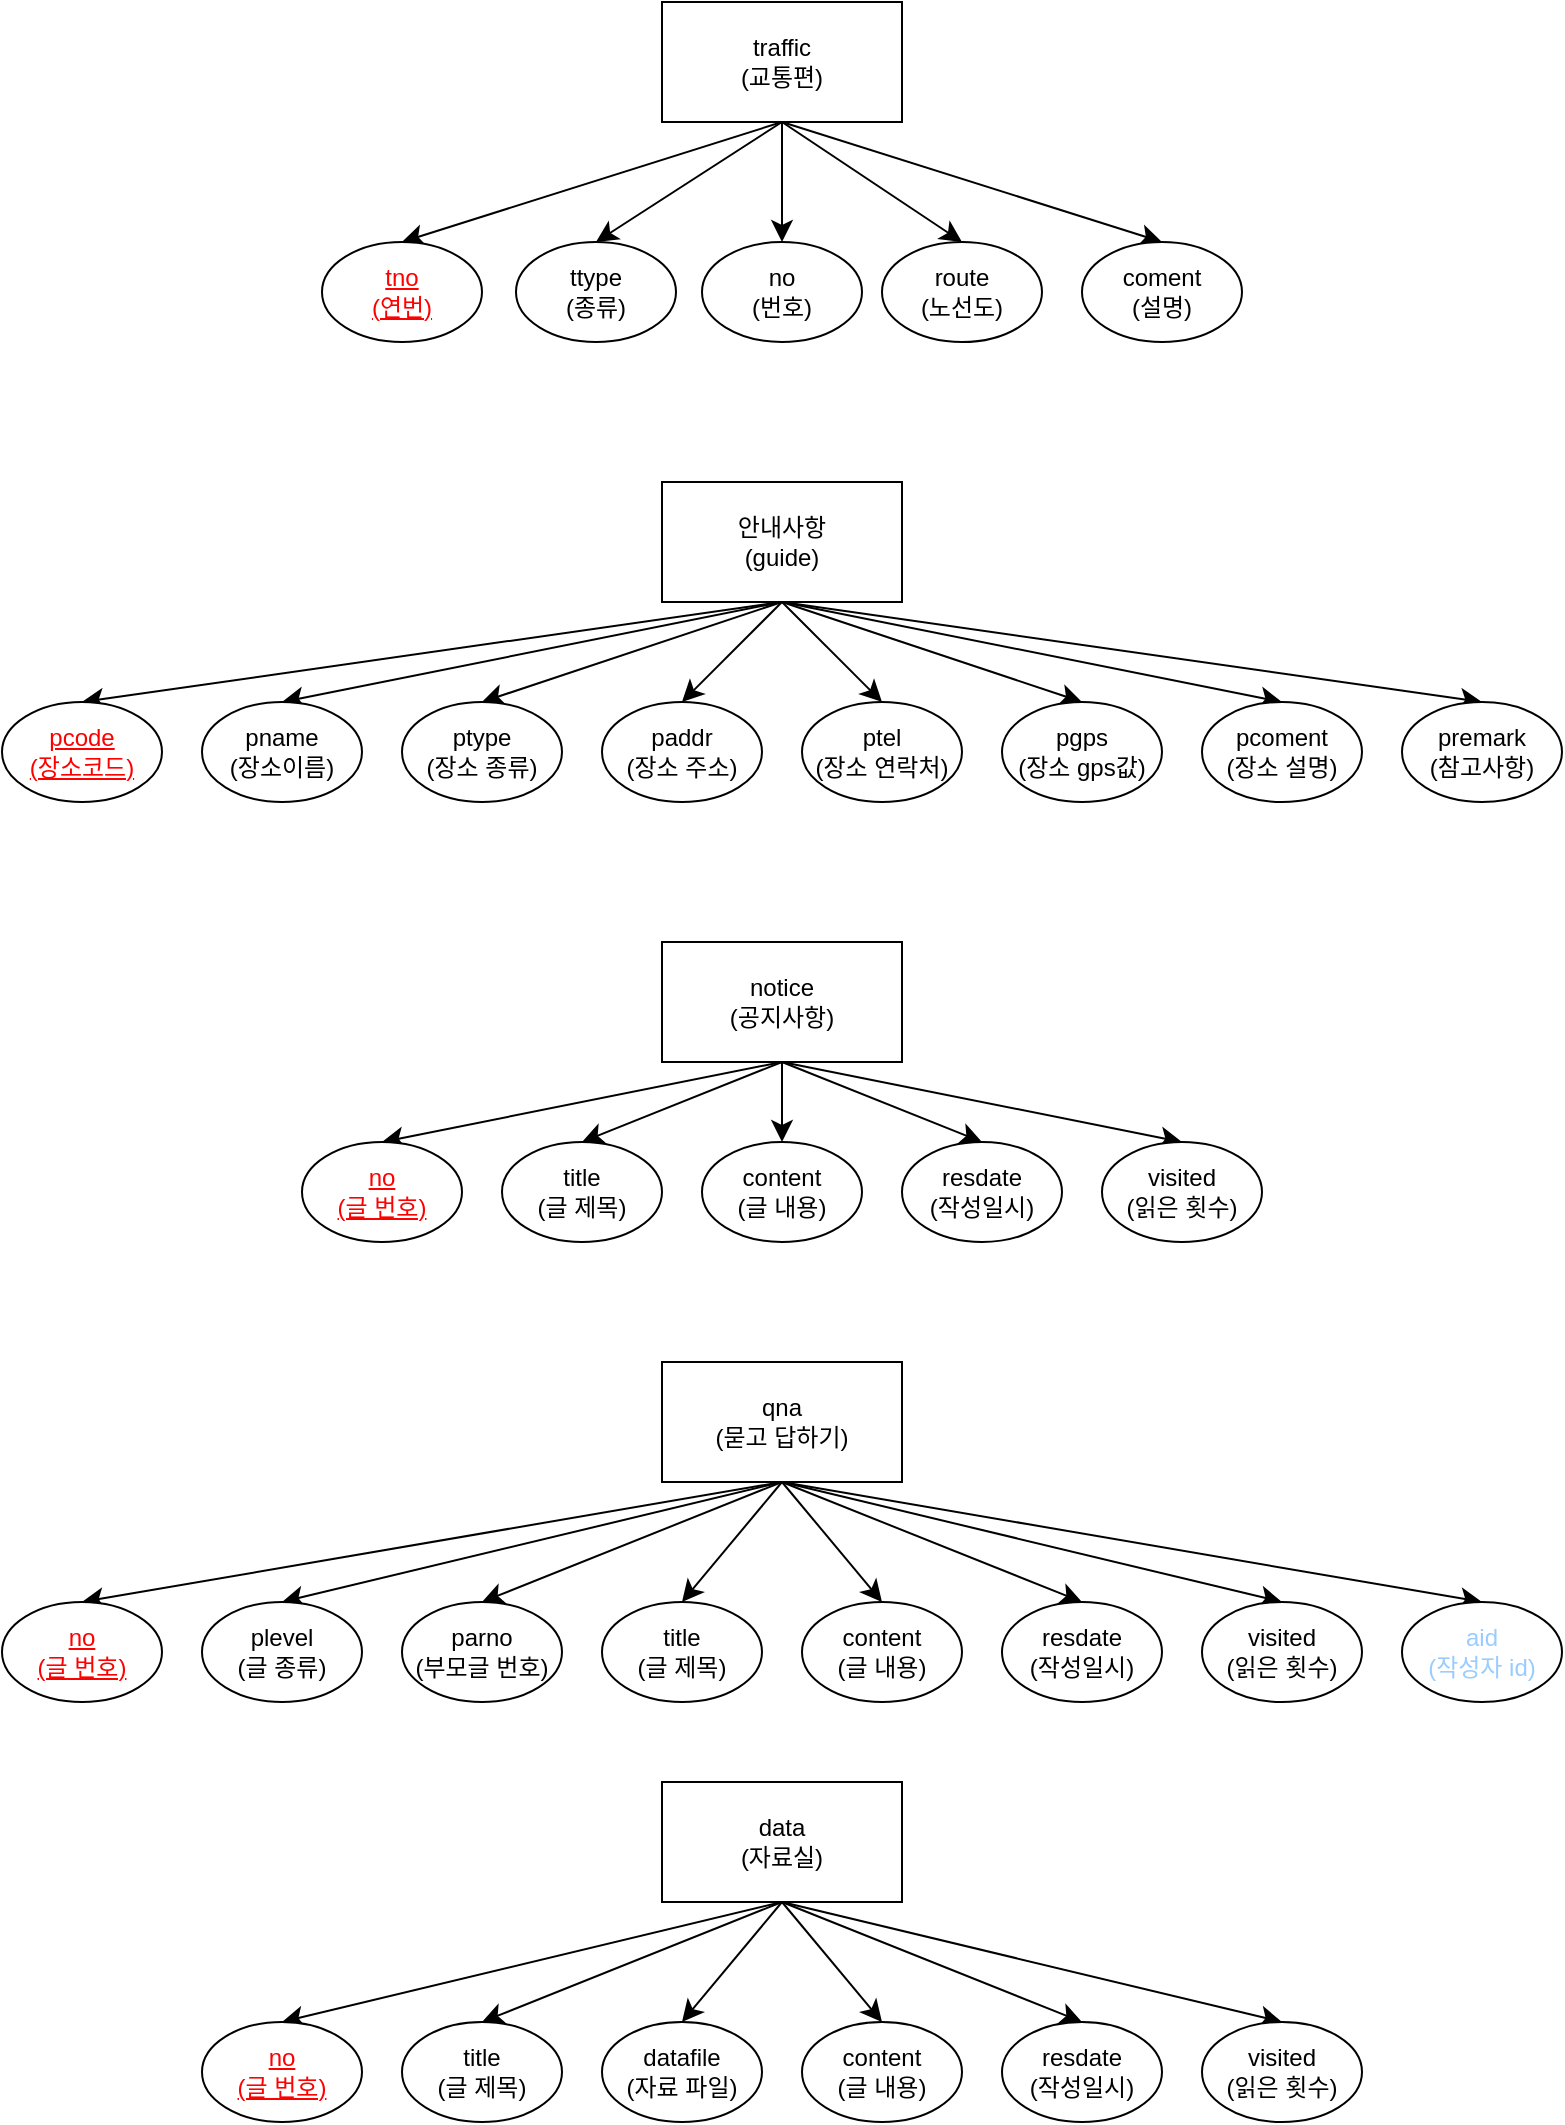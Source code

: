 <mxfile version="24.2.1" type="device" pages="2">
  <diagram name="페이지-1" id="47vKFB3VLX7XfeOKEyLG">
    <mxGraphModel dx="1434" dy="768" grid="1" gridSize="10" guides="1" tooltips="1" connect="1" arrows="1" fold="1" page="1" pageScale="1" pageWidth="827" pageHeight="1169" math="0" shadow="0">
      <root>
        <mxCell id="0" />
        <mxCell id="1" parent="0" />
        <mxCell id="3YHKIk54glQ2s1RMrXVU-10" style="edgeStyle=none;curved=1;rounded=0;orthogonalLoop=1;jettySize=auto;html=1;exitX=0.5;exitY=1;exitDx=0;exitDy=0;entryX=0.5;entryY=0;entryDx=0;entryDy=0;fontSize=12;startSize=8;endSize=8;" parent="1" source="3YHKIk54glQ2s1RMrXVU-18" target="3YHKIk54glQ2s1RMrXVU-19" edge="1">
          <mxGeometry relative="1" as="geometry" />
        </mxCell>
        <mxCell id="3YHKIk54glQ2s1RMrXVU-11" style="edgeStyle=none;curved=1;rounded=0;orthogonalLoop=1;jettySize=auto;html=1;exitX=0.5;exitY=1;exitDx=0;exitDy=0;entryX=0.5;entryY=0;entryDx=0;entryDy=0;fontSize=12;startSize=8;endSize=8;" parent="1" source="3YHKIk54glQ2s1RMrXVU-18" target="3YHKIk54glQ2s1RMrXVU-20" edge="1">
          <mxGeometry relative="1" as="geometry" />
        </mxCell>
        <mxCell id="3YHKIk54glQ2s1RMrXVU-12" style="edgeStyle=none;curved=1;rounded=0;orthogonalLoop=1;jettySize=auto;html=1;exitX=0.5;exitY=1;exitDx=0;exitDy=0;entryX=0.5;entryY=0;entryDx=0;entryDy=0;fontSize=12;startSize=8;endSize=8;" parent="1" source="3YHKIk54glQ2s1RMrXVU-18" target="3YHKIk54glQ2s1RMrXVU-21" edge="1">
          <mxGeometry relative="1" as="geometry" />
        </mxCell>
        <mxCell id="3YHKIk54glQ2s1RMrXVU-13" style="edgeStyle=none;curved=1;rounded=0;orthogonalLoop=1;jettySize=auto;html=1;exitX=0.5;exitY=1;exitDx=0;exitDy=0;entryX=0.5;entryY=0;entryDx=0;entryDy=0;fontSize=12;startSize=8;endSize=8;" parent="1" source="3YHKIk54glQ2s1RMrXVU-18" target="3YHKIk54glQ2s1RMrXVU-22" edge="1">
          <mxGeometry relative="1" as="geometry" />
        </mxCell>
        <mxCell id="3YHKIk54glQ2s1RMrXVU-14" style="edgeStyle=none;curved=1;rounded=0;orthogonalLoop=1;jettySize=auto;html=1;exitX=0.5;exitY=1;exitDx=0;exitDy=0;entryX=0.5;entryY=0;entryDx=0;entryDy=0;fontSize=12;startSize=8;endSize=8;" parent="1" source="3YHKIk54glQ2s1RMrXVU-18" target="3YHKIk54glQ2s1RMrXVU-23" edge="1">
          <mxGeometry relative="1" as="geometry" />
        </mxCell>
        <mxCell id="3YHKIk54glQ2s1RMrXVU-15" style="edgeStyle=none;curved=1;rounded=0;orthogonalLoop=1;jettySize=auto;html=1;exitX=0.5;exitY=1;exitDx=0;exitDy=0;entryX=0.5;entryY=0;entryDx=0;entryDy=0;fontSize=12;startSize=8;endSize=8;" parent="1" source="3YHKIk54glQ2s1RMrXVU-18" target="3YHKIk54glQ2s1RMrXVU-24" edge="1">
          <mxGeometry relative="1" as="geometry" />
        </mxCell>
        <mxCell id="3YHKIk54glQ2s1RMrXVU-16" style="edgeStyle=none;curved=1;rounded=0;orthogonalLoop=1;jettySize=auto;html=1;exitX=0.5;exitY=1;exitDx=0;exitDy=0;entryX=0.5;entryY=0;entryDx=0;entryDy=0;fontSize=12;startSize=8;endSize=8;" parent="1" source="3YHKIk54glQ2s1RMrXVU-18" target="3YHKIk54glQ2s1RMrXVU-25" edge="1">
          <mxGeometry relative="1" as="geometry" />
        </mxCell>
        <mxCell id="3YHKIk54glQ2s1RMrXVU-17" style="edgeStyle=none;curved=1;rounded=0;orthogonalLoop=1;jettySize=auto;html=1;exitX=0.5;exitY=1;exitDx=0;exitDy=0;entryX=0.5;entryY=0;entryDx=0;entryDy=0;fontSize=12;startSize=8;endSize=8;" parent="1" source="3YHKIk54glQ2s1RMrXVU-18" target="3YHKIk54glQ2s1RMrXVU-26" edge="1">
          <mxGeometry relative="1" as="geometry" />
        </mxCell>
        <mxCell id="3YHKIk54glQ2s1RMrXVU-18" value="안내사항&lt;br&gt;(guide)" style="rounded=0;whiteSpace=wrap;html=1;" parent="1" vertex="1">
          <mxGeometry x="340" y="300" width="120" height="60" as="geometry" />
        </mxCell>
        <mxCell id="3YHKIk54glQ2s1RMrXVU-19" value="&lt;font color=&quot;#ff0000&quot;&gt;&lt;u&gt;pcode&lt;br&gt;(장소코드)&lt;/u&gt;&lt;/font&gt;" style="ellipse;whiteSpace=wrap;html=1;" parent="1" vertex="1">
          <mxGeometry x="10" y="410" width="80" height="50" as="geometry" />
        </mxCell>
        <mxCell id="3YHKIk54glQ2s1RMrXVU-20" value="pname&lt;div&gt;(장소이름)&lt;/div&gt;" style="ellipse;whiteSpace=wrap;html=1;" parent="1" vertex="1">
          <mxGeometry x="110" y="410" width="80" height="50" as="geometry" />
        </mxCell>
        <mxCell id="3YHKIk54glQ2s1RMrXVU-21" value="ptype&lt;br&gt;(장소 종류)" style="ellipse;whiteSpace=wrap;html=1;" parent="1" vertex="1">
          <mxGeometry x="210" y="410" width="80" height="50" as="geometry" />
        </mxCell>
        <mxCell id="3YHKIk54glQ2s1RMrXVU-22" value="paddr&lt;div&gt;(장소 주소)&lt;/div&gt;" style="ellipse;whiteSpace=wrap;html=1;" parent="1" vertex="1">
          <mxGeometry x="310" y="410" width="80" height="50" as="geometry" />
        </mxCell>
        <mxCell id="3YHKIk54glQ2s1RMrXVU-23" value="ptel&lt;div&gt;(장소 연락처)&lt;/div&gt;" style="ellipse;whiteSpace=wrap;html=1;" parent="1" vertex="1">
          <mxGeometry x="410" y="410" width="80" height="50" as="geometry" />
        </mxCell>
        <mxCell id="3YHKIk54glQ2s1RMrXVU-24" value="pgps&lt;div&gt;(장소 gps값)&lt;/div&gt;" style="ellipse;whiteSpace=wrap;html=1;" parent="1" vertex="1">
          <mxGeometry x="510" y="410" width="80" height="50" as="geometry" />
        </mxCell>
        <mxCell id="3YHKIk54glQ2s1RMrXVU-25" value="pcoment&lt;div&gt;(장소 설명)&lt;/div&gt;" style="ellipse;whiteSpace=wrap;html=1;" parent="1" vertex="1">
          <mxGeometry x="610" y="410" width="80" height="50" as="geometry" />
        </mxCell>
        <mxCell id="3YHKIk54glQ2s1RMrXVU-26" value="premark&lt;div&gt;(참고사항)&lt;/div&gt;" style="ellipse;whiteSpace=wrap;html=1;" parent="1" vertex="1">
          <mxGeometry x="710" y="410" width="80" height="50" as="geometry" />
        </mxCell>
        <mxCell id="3YHKIk54glQ2s1RMrXVU-27" style="edgeStyle=none;curved=1;rounded=0;orthogonalLoop=1;jettySize=auto;html=1;exitX=0.5;exitY=1;exitDx=0;exitDy=0;entryX=0.5;entryY=0;entryDx=0;entryDy=0;fontSize=12;startSize=8;endSize=8;" parent="1" source="3YHKIk54glQ2s1RMrXVU-32" target="3YHKIk54glQ2s1RMrXVU-33" edge="1">
          <mxGeometry relative="1" as="geometry" />
        </mxCell>
        <mxCell id="3YHKIk54glQ2s1RMrXVU-28" style="edgeStyle=none;curved=1;rounded=0;orthogonalLoop=1;jettySize=auto;html=1;exitX=0.5;exitY=1;exitDx=0;exitDy=0;entryX=0.5;entryY=0;entryDx=0;entryDy=0;fontSize=12;startSize=8;endSize=8;" parent="1" source="3YHKIk54glQ2s1RMrXVU-32" target="3YHKIk54glQ2s1RMrXVU-34" edge="1">
          <mxGeometry relative="1" as="geometry" />
        </mxCell>
        <mxCell id="3YHKIk54glQ2s1RMrXVU-29" style="edgeStyle=none;curved=1;rounded=0;orthogonalLoop=1;jettySize=auto;html=1;exitX=0.5;exitY=1;exitDx=0;exitDy=0;entryX=0.5;entryY=0;entryDx=0;entryDy=0;fontSize=12;startSize=8;endSize=8;" parent="1" source="3YHKIk54glQ2s1RMrXVU-32" target="3YHKIk54glQ2s1RMrXVU-35" edge="1">
          <mxGeometry relative="1" as="geometry" />
        </mxCell>
        <mxCell id="3YHKIk54glQ2s1RMrXVU-30" style="edgeStyle=none;curved=1;rounded=0;orthogonalLoop=1;jettySize=auto;html=1;exitX=0.5;exitY=1;exitDx=0;exitDy=0;entryX=0.5;entryY=0;entryDx=0;entryDy=0;fontSize=12;startSize=8;endSize=8;" parent="1" source="3YHKIk54glQ2s1RMrXVU-32" target="3YHKIk54glQ2s1RMrXVU-36" edge="1">
          <mxGeometry relative="1" as="geometry" />
        </mxCell>
        <mxCell id="3YHKIk54glQ2s1RMrXVU-31" style="edgeStyle=none;curved=1;rounded=0;orthogonalLoop=1;jettySize=auto;html=1;exitX=0.5;exitY=1;exitDx=0;exitDy=0;entryX=0.5;entryY=0;entryDx=0;entryDy=0;fontSize=12;startSize=8;endSize=8;" parent="1" source="3YHKIk54glQ2s1RMrXVU-32" target="3YHKIk54glQ2s1RMrXVU-37" edge="1">
          <mxGeometry relative="1" as="geometry" />
        </mxCell>
        <mxCell id="3YHKIk54glQ2s1RMrXVU-32" value="notice&lt;div&gt;(공지사항)&lt;/div&gt;" style="rounded=0;whiteSpace=wrap;html=1;" parent="1" vertex="1">
          <mxGeometry x="340" y="530" width="120" height="60" as="geometry" />
        </mxCell>
        <mxCell id="3YHKIk54glQ2s1RMrXVU-33" value="&lt;font color=&quot;#ff0000&quot;&gt;&lt;u&gt;no&lt;/u&gt;&lt;/font&gt;&lt;div&gt;&lt;font color=&quot;#ff0000&quot;&gt;&lt;u&gt;(글 번호)&lt;/u&gt;&lt;/font&gt;&lt;/div&gt;" style="ellipse;whiteSpace=wrap;html=1;" parent="1" vertex="1">
          <mxGeometry x="160" y="630" width="80" height="50" as="geometry" />
        </mxCell>
        <mxCell id="3YHKIk54glQ2s1RMrXVU-34" value="&lt;span style=&quot;background-color: initial;&quot;&gt;title&lt;/span&gt;&lt;div&gt;&lt;span style=&quot;background-color: initial;&quot;&gt;(글 제목)&lt;/span&gt;&lt;/div&gt;" style="ellipse;whiteSpace=wrap;html=1;" parent="1" vertex="1">
          <mxGeometry x="260" y="630" width="80" height="50" as="geometry" />
        </mxCell>
        <mxCell id="3YHKIk54glQ2s1RMrXVU-35" value="content&lt;br&gt;&lt;div&gt;&lt;span style=&quot;background-color: initial;&quot;&gt;(글 내용)&lt;/span&gt;&lt;/div&gt;" style="ellipse;whiteSpace=wrap;html=1;" parent="1" vertex="1">
          <mxGeometry x="360" y="630" width="80" height="50" as="geometry" />
        </mxCell>
        <mxCell id="3YHKIk54glQ2s1RMrXVU-36" value="resdate&lt;div&gt;(작성일시)&lt;/div&gt;" style="ellipse;whiteSpace=wrap;html=1;" parent="1" vertex="1">
          <mxGeometry x="460" y="630" width="80" height="50" as="geometry" />
        </mxCell>
        <mxCell id="3YHKIk54glQ2s1RMrXVU-37" value="&lt;div&gt;visited&lt;/div&gt;&lt;div&gt;(읽은 횟수)&lt;/div&gt;" style="ellipse;whiteSpace=wrap;html=1;" parent="1" vertex="1">
          <mxGeometry x="560" y="630" width="80" height="50" as="geometry" />
        </mxCell>
        <mxCell id="3YHKIk54glQ2s1RMrXVU-38" style="edgeStyle=none;curved=1;rounded=0;orthogonalLoop=1;jettySize=auto;html=1;exitX=0.5;exitY=1;exitDx=0;exitDy=0;entryX=0.5;entryY=0;entryDx=0;entryDy=0;fontSize=12;startSize=8;endSize=8;" parent="1" source="3YHKIk54glQ2s1RMrXVU-46" target="3YHKIk54glQ2s1RMrXVU-47" edge="1">
          <mxGeometry relative="1" as="geometry" />
        </mxCell>
        <mxCell id="3YHKIk54glQ2s1RMrXVU-39" style="edgeStyle=none;curved=1;rounded=0;orthogonalLoop=1;jettySize=auto;html=1;exitX=0.5;exitY=1;exitDx=0;exitDy=0;entryX=0.5;entryY=0;entryDx=0;entryDy=0;fontSize=12;startSize=8;endSize=8;" parent="1" source="3YHKIk54glQ2s1RMrXVU-46" target="3YHKIk54glQ2s1RMrXVU-49" edge="1">
          <mxGeometry relative="1" as="geometry" />
        </mxCell>
        <mxCell id="3YHKIk54glQ2s1RMrXVU-40" style="edgeStyle=none;curved=1;rounded=0;orthogonalLoop=1;jettySize=auto;html=1;exitX=0.5;exitY=1;exitDx=0;exitDy=0;entryX=0.5;entryY=0;entryDx=0;entryDy=0;fontSize=12;startSize=8;endSize=8;" parent="1" source="3YHKIk54glQ2s1RMrXVU-46" target="3YHKIk54glQ2s1RMrXVU-48" edge="1">
          <mxGeometry relative="1" as="geometry" />
        </mxCell>
        <mxCell id="3YHKIk54glQ2s1RMrXVU-41" style="edgeStyle=none;curved=1;rounded=0;orthogonalLoop=1;jettySize=auto;html=1;exitX=0.5;exitY=1;exitDx=0;exitDy=0;entryX=0.5;entryY=0;entryDx=0;entryDy=0;fontSize=12;startSize=8;endSize=8;" parent="1" source="3YHKIk54glQ2s1RMrXVU-46" target="3YHKIk54glQ2s1RMrXVU-50" edge="1">
          <mxGeometry relative="1" as="geometry" />
        </mxCell>
        <mxCell id="3YHKIk54glQ2s1RMrXVU-42" style="edgeStyle=none;curved=1;rounded=0;orthogonalLoop=1;jettySize=auto;html=1;exitX=0.5;exitY=1;exitDx=0;exitDy=0;entryX=0.5;entryY=0;entryDx=0;entryDy=0;fontSize=12;startSize=8;endSize=8;" parent="1" source="3YHKIk54glQ2s1RMrXVU-46" target="3YHKIk54glQ2s1RMrXVU-51" edge="1">
          <mxGeometry relative="1" as="geometry" />
        </mxCell>
        <mxCell id="3YHKIk54glQ2s1RMrXVU-43" style="edgeStyle=none;curved=1;rounded=0;orthogonalLoop=1;jettySize=auto;html=1;exitX=0.5;exitY=1;exitDx=0;exitDy=0;entryX=0.5;entryY=0;entryDx=0;entryDy=0;fontSize=12;startSize=8;endSize=8;" parent="1" source="3YHKIk54glQ2s1RMrXVU-46" target="3YHKIk54glQ2s1RMrXVU-52" edge="1">
          <mxGeometry relative="1" as="geometry" />
        </mxCell>
        <mxCell id="3YHKIk54glQ2s1RMrXVU-44" style="edgeStyle=none;curved=1;rounded=0;orthogonalLoop=1;jettySize=auto;html=1;exitX=0.5;exitY=1;exitDx=0;exitDy=0;entryX=0.5;entryY=0;entryDx=0;entryDy=0;fontSize=12;startSize=8;endSize=8;" parent="1" source="3YHKIk54glQ2s1RMrXVU-46" target="3YHKIk54glQ2s1RMrXVU-53" edge="1">
          <mxGeometry relative="1" as="geometry" />
        </mxCell>
        <mxCell id="3YHKIk54glQ2s1RMrXVU-45" style="edgeStyle=none;curved=1;rounded=0;orthogonalLoop=1;jettySize=auto;html=1;exitX=0.5;exitY=1;exitDx=0;exitDy=0;entryX=0.5;entryY=0;entryDx=0;entryDy=0;fontSize=12;startSize=8;endSize=8;" parent="1" source="3YHKIk54glQ2s1RMrXVU-46" target="3YHKIk54glQ2s1RMrXVU-54" edge="1">
          <mxGeometry relative="1" as="geometry" />
        </mxCell>
        <mxCell id="3YHKIk54glQ2s1RMrXVU-46" value="&lt;div&gt;qna&lt;/div&gt;&lt;div&gt;(묻고 답하기)&lt;/div&gt;" style="rounded=0;whiteSpace=wrap;html=1;" parent="1" vertex="1">
          <mxGeometry x="340" y="740" width="120" height="60" as="geometry" />
        </mxCell>
        <mxCell id="3YHKIk54glQ2s1RMrXVU-47" value="&lt;font color=&quot;#ff0000&quot;&gt;&lt;u&gt;no&lt;/u&gt;&lt;/font&gt;&lt;div&gt;&lt;font color=&quot;#ff0000&quot;&gt;&lt;u&gt;(글 번호)&lt;/u&gt;&lt;/font&gt;&lt;/div&gt;" style="ellipse;whiteSpace=wrap;html=1;" parent="1" vertex="1">
          <mxGeometry x="10" y="860" width="80" height="50" as="geometry" />
        </mxCell>
        <mxCell id="3YHKIk54glQ2s1RMrXVU-48" value="parno&lt;br&gt;&lt;div&gt;&lt;span style=&quot;background-color: initial;&quot;&gt;(부모글 번호)&lt;/span&gt;&lt;/div&gt;" style="ellipse;whiteSpace=wrap;html=1;" parent="1" vertex="1">
          <mxGeometry x="210" y="860" width="80" height="50" as="geometry" />
        </mxCell>
        <mxCell id="3YHKIk54glQ2s1RMrXVU-49" value="plevel&lt;br&gt;&lt;div&gt;&lt;span style=&quot;background-color: initial;&quot;&gt;(글 종류)&lt;/span&gt;&lt;/div&gt;" style="ellipse;whiteSpace=wrap;html=1;" parent="1" vertex="1">
          <mxGeometry x="110" y="860" width="80" height="50" as="geometry" />
        </mxCell>
        <mxCell id="3YHKIk54glQ2s1RMrXVU-50" value="&lt;div&gt;title&lt;/div&gt;&lt;div&gt;(글 제목)&lt;/div&gt;" style="ellipse;whiteSpace=wrap;html=1;" parent="1" vertex="1">
          <mxGeometry x="310" y="860" width="80" height="50" as="geometry" />
        </mxCell>
        <mxCell id="3YHKIk54glQ2s1RMrXVU-51" value="&lt;div&gt;content&lt;/div&gt;&lt;div&gt;(글 내용)&lt;/div&gt;" style="ellipse;whiteSpace=wrap;html=1;" parent="1" vertex="1">
          <mxGeometry x="410" y="860" width="80" height="50" as="geometry" />
        </mxCell>
        <mxCell id="3YHKIk54glQ2s1RMrXVU-52" value="resdate&lt;div&gt;(작성일시)&lt;/div&gt;" style="ellipse;whiteSpace=wrap;html=1;" parent="1" vertex="1">
          <mxGeometry x="510" y="860" width="80" height="50" as="geometry" />
        </mxCell>
        <mxCell id="3YHKIk54glQ2s1RMrXVU-53" value="&lt;div&gt;visited&lt;/div&gt;&lt;div&gt;(읽은 횟수)&lt;/div&gt;" style="ellipse;whiteSpace=wrap;html=1;" parent="1" vertex="1">
          <mxGeometry x="610" y="860" width="80" height="50" as="geometry" />
        </mxCell>
        <mxCell id="3YHKIk54glQ2s1RMrXVU-54" value="&lt;div&gt;&lt;font color=&quot;#99ccff&quot;&gt;aid&lt;/font&gt;&lt;/div&gt;&lt;div&gt;&lt;font color=&quot;#99ccff&quot;&gt;(작성자 id)&lt;/font&gt;&lt;/div&gt;" style="ellipse;whiteSpace=wrap;html=1;" parent="1" vertex="1">
          <mxGeometry x="710" y="860" width="80" height="50" as="geometry" />
        </mxCell>
        <mxCell id="3YHKIk54glQ2s1RMrXVU-55" style="edgeStyle=none;curved=1;rounded=0;orthogonalLoop=1;jettySize=auto;html=1;exitX=0.5;exitY=1;exitDx=0;exitDy=0;entryX=0.5;entryY=0;entryDx=0;entryDy=0;fontSize=12;startSize=8;endSize=8;" parent="1" source="3YHKIk54glQ2s1RMrXVU-61" target="3YHKIk54glQ2s1RMrXVU-62" edge="1">
          <mxGeometry relative="1" as="geometry" />
        </mxCell>
        <mxCell id="3YHKIk54glQ2s1RMrXVU-56" style="edgeStyle=none;curved=1;rounded=0;orthogonalLoop=1;jettySize=auto;html=1;exitX=0.5;exitY=1;exitDx=0;exitDy=0;entryX=0.5;entryY=0;entryDx=0;entryDy=0;fontSize=12;startSize=8;endSize=8;" parent="1" source="3YHKIk54glQ2s1RMrXVU-61" target="3YHKIk54glQ2s1RMrXVU-63" edge="1">
          <mxGeometry relative="1" as="geometry" />
        </mxCell>
        <mxCell id="3YHKIk54glQ2s1RMrXVU-57" style="edgeStyle=none;curved=1;rounded=0;orthogonalLoop=1;jettySize=auto;html=1;exitX=0.5;exitY=1;exitDx=0;exitDy=0;entryX=0.5;entryY=0;entryDx=0;entryDy=0;fontSize=12;startSize=8;endSize=8;" parent="1" source="3YHKIk54glQ2s1RMrXVU-61" target="3YHKIk54glQ2s1RMrXVU-64" edge="1">
          <mxGeometry relative="1" as="geometry" />
        </mxCell>
        <mxCell id="3YHKIk54glQ2s1RMrXVU-58" style="edgeStyle=none;curved=1;rounded=0;orthogonalLoop=1;jettySize=auto;html=1;exitX=0.5;exitY=1;exitDx=0;exitDy=0;entryX=0.5;entryY=0;entryDx=0;entryDy=0;fontSize=12;startSize=8;endSize=8;" parent="1" source="3YHKIk54glQ2s1RMrXVU-61" target="3YHKIk54glQ2s1RMrXVU-65" edge="1">
          <mxGeometry relative="1" as="geometry" />
        </mxCell>
        <mxCell id="3YHKIk54glQ2s1RMrXVU-59" style="edgeStyle=none;curved=1;rounded=0;orthogonalLoop=1;jettySize=auto;html=1;exitX=0.5;exitY=1;exitDx=0;exitDy=0;entryX=0.5;entryY=0;entryDx=0;entryDy=0;fontSize=12;startSize=8;endSize=8;" parent="1" source="3YHKIk54glQ2s1RMrXVU-61" target="3YHKIk54glQ2s1RMrXVU-66" edge="1">
          <mxGeometry relative="1" as="geometry" />
        </mxCell>
        <mxCell id="3YHKIk54glQ2s1RMrXVU-60" style="edgeStyle=none;curved=1;rounded=0;orthogonalLoop=1;jettySize=auto;html=1;exitX=0.5;exitY=1;exitDx=0;exitDy=0;entryX=0.5;entryY=0;entryDx=0;entryDy=0;fontSize=12;startSize=8;endSize=8;" parent="1" source="3YHKIk54glQ2s1RMrXVU-61" target="3YHKIk54glQ2s1RMrXVU-67" edge="1">
          <mxGeometry relative="1" as="geometry" />
        </mxCell>
        <mxCell id="3YHKIk54glQ2s1RMrXVU-61" value="&lt;div&gt;data&lt;/div&gt;&lt;div&gt;(자료실)&lt;/div&gt;" style="rounded=0;whiteSpace=wrap;html=1;" parent="1" vertex="1">
          <mxGeometry x="340" y="950" width="120" height="60" as="geometry" />
        </mxCell>
        <mxCell id="3YHKIk54glQ2s1RMrXVU-62" value="&lt;font color=&quot;#ff0000&quot;&gt;&lt;u&gt;no&lt;/u&gt;&lt;/font&gt;&lt;div&gt;&lt;font color=&quot;#ff0000&quot;&gt;&lt;u&gt;(글 번호)&lt;/u&gt;&lt;/font&gt;&lt;/div&gt;" style="ellipse;whiteSpace=wrap;html=1;" parent="1" vertex="1">
          <mxGeometry x="110" y="1070" width="80" height="50" as="geometry" />
        </mxCell>
        <mxCell id="3YHKIk54glQ2s1RMrXVU-63" value="&lt;div&gt;title&lt;/div&gt;&lt;div&gt;(글 제목)&lt;/div&gt;" style="ellipse;whiteSpace=wrap;html=1;" parent="1" vertex="1">
          <mxGeometry x="210" y="1070" width="80" height="50" as="geometry" />
        </mxCell>
        <mxCell id="3YHKIk54glQ2s1RMrXVU-64" value="&lt;div&gt;content&lt;/div&gt;&lt;div&gt;(글 내용)&lt;/div&gt;" style="ellipse;whiteSpace=wrap;html=1;" parent="1" vertex="1">
          <mxGeometry x="410" y="1070" width="80" height="50" as="geometry" />
        </mxCell>
        <mxCell id="3YHKIk54glQ2s1RMrXVU-65" value="resdate&lt;div&gt;(작성일시)&lt;/div&gt;" style="ellipse;whiteSpace=wrap;html=1;" parent="1" vertex="1">
          <mxGeometry x="510" y="1070" width="80" height="50" as="geometry" />
        </mxCell>
        <mxCell id="3YHKIk54glQ2s1RMrXVU-66" value="&lt;div&gt;visited&lt;/div&gt;&lt;div&gt;(읽은 횟수)&lt;/div&gt;" style="ellipse;whiteSpace=wrap;html=1;" parent="1" vertex="1">
          <mxGeometry x="610" y="1070" width="80" height="50" as="geometry" />
        </mxCell>
        <mxCell id="3YHKIk54glQ2s1RMrXVU-67" value="&lt;div&gt;datafile&lt;/div&gt;&lt;div&gt;(자료 파일)&lt;/div&gt;" style="ellipse;whiteSpace=wrap;html=1;" parent="1" vertex="1">
          <mxGeometry x="310" y="1070" width="80" height="50" as="geometry" />
        </mxCell>
        <mxCell id="mTA2DD2SOj9Okm3Y-5bd-1" style="edgeStyle=none;curved=1;rounded=0;orthogonalLoop=1;jettySize=auto;html=1;exitX=0.5;exitY=1;exitDx=0;exitDy=0;entryX=0.5;entryY=0;entryDx=0;entryDy=0;fontSize=12;startSize=8;endSize=8;" edge="1" parent="1" source="mTA2DD2SOj9Okm3Y-5bd-6" target="mTA2DD2SOj9Okm3Y-5bd-7">
          <mxGeometry relative="1" as="geometry" />
        </mxCell>
        <mxCell id="mTA2DD2SOj9Okm3Y-5bd-2" style="edgeStyle=none;curved=1;rounded=0;orthogonalLoop=1;jettySize=auto;html=1;exitX=0.5;exitY=1;exitDx=0;exitDy=0;entryX=0.5;entryY=0;entryDx=0;entryDy=0;fontSize=12;startSize=8;endSize=8;" edge="1" parent="1" source="mTA2DD2SOj9Okm3Y-5bd-6" target="mTA2DD2SOj9Okm3Y-5bd-9">
          <mxGeometry relative="1" as="geometry" />
        </mxCell>
        <mxCell id="mTA2DD2SOj9Okm3Y-5bd-3" style="edgeStyle=none;curved=1;rounded=0;orthogonalLoop=1;jettySize=auto;html=1;exitX=0.5;exitY=1;exitDx=0;exitDy=0;entryX=0.5;entryY=0;entryDx=0;entryDy=0;fontSize=12;startSize=8;endSize=8;" edge="1" parent="1" source="mTA2DD2SOj9Okm3Y-5bd-6" target="mTA2DD2SOj9Okm3Y-5bd-8">
          <mxGeometry relative="1" as="geometry" />
        </mxCell>
        <mxCell id="mTA2DD2SOj9Okm3Y-5bd-4" style="edgeStyle=none;curved=1;rounded=0;orthogonalLoop=1;jettySize=auto;html=1;exitX=0.5;exitY=1;exitDx=0;exitDy=0;entryX=0.5;entryY=0;entryDx=0;entryDy=0;fontSize=12;startSize=8;endSize=8;" edge="1" parent="1" source="mTA2DD2SOj9Okm3Y-5bd-6" target="mTA2DD2SOj9Okm3Y-5bd-10">
          <mxGeometry relative="1" as="geometry" />
        </mxCell>
        <mxCell id="mTA2DD2SOj9Okm3Y-5bd-5" style="edgeStyle=none;curved=1;rounded=0;orthogonalLoop=1;jettySize=auto;html=1;exitX=0.5;exitY=1;exitDx=0;exitDy=0;entryX=0.5;entryY=0;entryDx=0;entryDy=0;fontSize=12;startSize=8;endSize=8;" edge="1" parent="1" source="mTA2DD2SOj9Okm3Y-5bd-6" target="mTA2DD2SOj9Okm3Y-5bd-11">
          <mxGeometry relative="1" as="geometry" />
        </mxCell>
        <mxCell id="mTA2DD2SOj9Okm3Y-5bd-6" value="traffic&lt;br&gt;(교통편)" style="rounded=0;whiteSpace=wrap;html=1;" vertex="1" parent="1">
          <mxGeometry x="340" y="60" width="120" height="60" as="geometry" />
        </mxCell>
        <mxCell id="mTA2DD2SOj9Okm3Y-5bd-7" value="ttype&lt;br&gt;(종류)" style="ellipse;whiteSpace=wrap;html=1;" vertex="1" parent="1">
          <mxGeometry x="267" y="180" width="80" height="50" as="geometry" />
        </mxCell>
        <mxCell id="mTA2DD2SOj9Okm3Y-5bd-8" value="route&lt;br&gt;(노선도)" style="ellipse;whiteSpace=wrap;html=1;" vertex="1" parent="1">
          <mxGeometry x="450" y="180" width="80" height="50" as="geometry" />
        </mxCell>
        <mxCell id="mTA2DD2SOj9Okm3Y-5bd-9" value="&lt;font color=&quot;#ff0000&quot;&gt;&lt;u&gt;tno&lt;br&gt;(연번)&lt;/u&gt;&lt;/font&gt;" style="ellipse;whiteSpace=wrap;html=1;" vertex="1" parent="1">
          <mxGeometry x="170" y="180" width="80" height="50" as="geometry" />
        </mxCell>
        <mxCell id="mTA2DD2SOj9Okm3Y-5bd-10" value="coment&lt;br&gt;(설명)" style="ellipse;whiteSpace=wrap;html=1;" vertex="1" parent="1">
          <mxGeometry x="550" y="180" width="80" height="50" as="geometry" />
        </mxCell>
        <mxCell id="mTA2DD2SOj9Okm3Y-5bd-11" value="no&lt;br&gt;(번호)" style="ellipse;whiteSpace=wrap;html=1;" vertex="1" parent="1">
          <mxGeometry x="360" y="180" width="80" height="50" as="geometry" />
        </mxCell>
      </root>
    </mxGraphModel>
  </diagram>
  <diagram name="페이지-1의 복사본" id="i12eS7KyyVexgTmtQla4">
    <mxGraphModel dx="2514" dy="904" grid="1" gridSize="10" guides="1" tooltips="1" connect="1" arrows="1" fold="1" page="1" pageScale="1" pageWidth="827" pageHeight="1169" math="0" shadow="0">
      <root>
        <mxCell id="X37Q_VBcMtABrZpvMCLL-0" />
        <mxCell id="X37Q_VBcMtABrZpvMCLL-1" parent="X37Q_VBcMtABrZpvMCLL-0" />
        <mxCell id="X37Q_VBcMtABrZpvMCLL-2" style="edgeStyle=none;curved=1;rounded=0;orthogonalLoop=1;jettySize=auto;html=1;exitX=0.5;exitY=1;exitDx=0;exitDy=0;entryX=0.5;entryY=0;entryDx=0;entryDy=0;fontSize=12;startSize=8;endSize=8;" edge="1" parent="X37Q_VBcMtABrZpvMCLL-1" source="X37Q_VBcMtABrZpvMCLL-6" target="X37Q_VBcMtABrZpvMCLL-7">
          <mxGeometry relative="1" as="geometry" />
        </mxCell>
        <mxCell id="X37Q_VBcMtABrZpvMCLL-3" style="edgeStyle=none;curved=1;rounded=0;orthogonalLoop=1;jettySize=auto;html=1;exitX=0.5;exitY=1;exitDx=0;exitDy=0;entryX=0.5;entryY=0;entryDx=0;entryDy=0;fontSize=12;startSize=8;endSize=8;" edge="1" parent="X37Q_VBcMtABrZpvMCLL-1" source="X37Q_VBcMtABrZpvMCLL-6" target="X37Q_VBcMtABrZpvMCLL-9">
          <mxGeometry relative="1" as="geometry" />
        </mxCell>
        <mxCell id="X37Q_VBcMtABrZpvMCLL-4" style="edgeStyle=none;curved=1;rounded=0;orthogonalLoop=1;jettySize=auto;html=1;exitX=0.5;exitY=1;exitDx=0;exitDy=0;entryX=0.5;entryY=0;entryDx=0;entryDy=0;fontSize=12;startSize=8;endSize=8;" edge="1" parent="X37Q_VBcMtABrZpvMCLL-1" source="X37Q_VBcMtABrZpvMCLL-6" target="X37Q_VBcMtABrZpvMCLL-8">
          <mxGeometry relative="1" as="geometry" />
        </mxCell>
        <mxCell id="X37Q_VBcMtABrZpvMCLL-5" style="edgeStyle=none;curved=1;rounded=0;orthogonalLoop=1;jettySize=auto;html=1;exitX=0.5;exitY=1;exitDx=0;exitDy=0;entryX=0.5;entryY=0;entryDx=0;entryDy=0;fontSize=12;startSize=8;endSize=8;" edge="1" parent="X37Q_VBcMtABrZpvMCLL-1" source="X37Q_VBcMtABrZpvMCLL-6" target="X37Q_VBcMtABrZpvMCLL-10">
          <mxGeometry relative="1" as="geometry" />
        </mxCell>
        <mxCell id="kWowoV-kS5GGo6uTGpHv-1" style="edgeStyle=none;curved=1;rounded=0;orthogonalLoop=1;jettySize=auto;html=1;exitX=0.5;exitY=1;exitDx=0;exitDy=0;entryX=0.5;entryY=0;entryDx=0;entryDy=0;fontSize=12;startSize=8;endSize=8;" edge="1" parent="X37Q_VBcMtABrZpvMCLL-1" source="X37Q_VBcMtABrZpvMCLL-6" target="kWowoV-kS5GGo6uTGpHv-0">
          <mxGeometry relative="1" as="geometry" />
        </mxCell>
        <mxCell id="X37Q_VBcMtABrZpvMCLL-6" value="traffic&lt;br&gt;(교통편)" style="rounded=0;whiteSpace=wrap;html=1;" vertex="1" parent="X37Q_VBcMtABrZpvMCLL-1">
          <mxGeometry x="-360" y="50" width="120" height="60" as="geometry" />
        </mxCell>
        <mxCell id="X37Q_VBcMtABrZpvMCLL-7" value="ttype&lt;br&gt;(종류)" style="ellipse;whiteSpace=wrap;html=1;" vertex="1" parent="X37Q_VBcMtABrZpvMCLL-1">
          <mxGeometry x="-433" y="170" width="80" height="50" as="geometry" />
        </mxCell>
        <mxCell id="X37Q_VBcMtABrZpvMCLL-8" value="route&lt;br&gt;(노선도)" style="ellipse;whiteSpace=wrap;html=1;" vertex="1" parent="X37Q_VBcMtABrZpvMCLL-1">
          <mxGeometry x="-250" y="170" width="80" height="50" as="geometry" />
        </mxCell>
        <mxCell id="X37Q_VBcMtABrZpvMCLL-9" value="&lt;font color=&quot;#ff0000&quot;&gt;&lt;u&gt;tno&lt;br&gt;(연번)&lt;/u&gt;&lt;/font&gt;" style="ellipse;whiteSpace=wrap;html=1;" vertex="1" parent="X37Q_VBcMtABrZpvMCLL-1">
          <mxGeometry x="-530" y="170" width="80" height="50" as="geometry" />
        </mxCell>
        <mxCell id="X37Q_VBcMtABrZpvMCLL-10" value="coment&lt;br&gt;(설명)" style="ellipse;whiteSpace=wrap;html=1;" vertex="1" parent="X37Q_VBcMtABrZpvMCLL-1">
          <mxGeometry x="-150" y="170" width="80" height="50" as="geometry" />
        </mxCell>
        <mxCell id="X37Q_VBcMtABrZpvMCLL-11" style="edgeStyle=none;curved=1;rounded=0;orthogonalLoop=1;jettySize=auto;html=1;exitX=0.5;exitY=1;exitDx=0;exitDy=0;entryX=0.5;entryY=0;entryDx=0;entryDy=0;fontSize=12;startSize=8;endSize=8;" edge="1" parent="X37Q_VBcMtABrZpvMCLL-1" source="X37Q_VBcMtABrZpvMCLL-19" target="X37Q_VBcMtABrZpvMCLL-20">
          <mxGeometry relative="1" as="geometry" />
        </mxCell>
        <mxCell id="X37Q_VBcMtABrZpvMCLL-12" style="edgeStyle=none;curved=1;rounded=0;orthogonalLoop=1;jettySize=auto;html=1;exitX=0.5;exitY=1;exitDx=0;exitDy=0;entryX=0.5;entryY=0;entryDx=0;entryDy=0;fontSize=12;startSize=8;endSize=8;" edge="1" parent="X37Q_VBcMtABrZpvMCLL-1" source="X37Q_VBcMtABrZpvMCLL-19" target="X37Q_VBcMtABrZpvMCLL-21">
          <mxGeometry relative="1" as="geometry" />
        </mxCell>
        <mxCell id="X37Q_VBcMtABrZpvMCLL-13" style="edgeStyle=none;curved=1;rounded=0;orthogonalLoop=1;jettySize=auto;html=1;exitX=0.5;exitY=1;exitDx=0;exitDy=0;entryX=0.5;entryY=0;entryDx=0;entryDy=0;fontSize=12;startSize=8;endSize=8;" edge="1" parent="X37Q_VBcMtABrZpvMCLL-1" source="X37Q_VBcMtABrZpvMCLL-19" target="X37Q_VBcMtABrZpvMCLL-22">
          <mxGeometry relative="1" as="geometry" />
        </mxCell>
        <mxCell id="X37Q_VBcMtABrZpvMCLL-14" style="edgeStyle=none;curved=1;rounded=0;orthogonalLoop=1;jettySize=auto;html=1;exitX=0.5;exitY=1;exitDx=0;exitDy=0;entryX=0.5;entryY=0;entryDx=0;entryDy=0;fontSize=12;startSize=8;endSize=8;" edge="1" parent="X37Q_VBcMtABrZpvMCLL-1" source="X37Q_VBcMtABrZpvMCLL-19" target="X37Q_VBcMtABrZpvMCLL-23">
          <mxGeometry relative="1" as="geometry" />
        </mxCell>
        <mxCell id="X37Q_VBcMtABrZpvMCLL-15" style="edgeStyle=none;curved=1;rounded=0;orthogonalLoop=1;jettySize=auto;html=1;exitX=0.5;exitY=1;exitDx=0;exitDy=0;entryX=0.5;entryY=0;entryDx=0;entryDy=0;fontSize=12;startSize=8;endSize=8;" edge="1" parent="X37Q_VBcMtABrZpvMCLL-1" source="X37Q_VBcMtABrZpvMCLL-19" target="X37Q_VBcMtABrZpvMCLL-24">
          <mxGeometry relative="1" as="geometry" />
        </mxCell>
        <mxCell id="X37Q_VBcMtABrZpvMCLL-16" style="edgeStyle=none;curved=1;rounded=0;orthogonalLoop=1;jettySize=auto;html=1;exitX=0.5;exitY=1;exitDx=0;exitDy=0;entryX=0.5;entryY=0;entryDx=0;entryDy=0;fontSize=12;startSize=8;endSize=8;" edge="1" parent="X37Q_VBcMtABrZpvMCLL-1" source="X37Q_VBcMtABrZpvMCLL-19" target="X37Q_VBcMtABrZpvMCLL-25">
          <mxGeometry relative="1" as="geometry" />
        </mxCell>
        <mxCell id="X37Q_VBcMtABrZpvMCLL-17" style="edgeStyle=none;curved=1;rounded=0;orthogonalLoop=1;jettySize=auto;html=1;exitX=0.5;exitY=1;exitDx=0;exitDy=0;entryX=0.5;entryY=0;entryDx=0;entryDy=0;fontSize=12;startSize=8;endSize=8;" edge="1" parent="X37Q_VBcMtABrZpvMCLL-1" source="X37Q_VBcMtABrZpvMCLL-19" target="X37Q_VBcMtABrZpvMCLL-26">
          <mxGeometry relative="1" as="geometry" />
        </mxCell>
        <mxCell id="X37Q_VBcMtABrZpvMCLL-18" style="edgeStyle=none;curved=1;rounded=0;orthogonalLoop=1;jettySize=auto;html=1;exitX=0.5;exitY=1;exitDx=0;exitDy=0;entryX=0.5;entryY=0;entryDx=0;entryDy=0;fontSize=12;startSize=8;endSize=8;" edge="1" parent="X37Q_VBcMtABrZpvMCLL-1" source="X37Q_VBcMtABrZpvMCLL-19" target="X37Q_VBcMtABrZpvMCLL-27">
          <mxGeometry relative="1" as="geometry" />
        </mxCell>
        <mxCell id="X37Q_VBcMtABrZpvMCLL-19" value="안내사항&lt;br&gt;(guide)" style="rounded=0;whiteSpace=wrap;html=1;" vertex="1" parent="X37Q_VBcMtABrZpvMCLL-1">
          <mxGeometry x="340" y="300" width="120" height="60" as="geometry" />
        </mxCell>
        <mxCell id="X37Q_VBcMtABrZpvMCLL-20" value="&lt;font color=&quot;#ff0000&quot;&gt;&lt;u&gt;pcode&lt;br&gt;(장소코드)&lt;/u&gt;&lt;/font&gt;" style="ellipse;whiteSpace=wrap;html=1;" vertex="1" parent="X37Q_VBcMtABrZpvMCLL-1">
          <mxGeometry x="10" y="410" width="80" height="50" as="geometry" />
        </mxCell>
        <mxCell id="X37Q_VBcMtABrZpvMCLL-21" value="pname&lt;div&gt;(장소이름)&lt;/div&gt;" style="ellipse;whiteSpace=wrap;html=1;" vertex="1" parent="X37Q_VBcMtABrZpvMCLL-1">
          <mxGeometry x="110" y="410" width="80" height="50" as="geometry" />
        </mxCell>
        <mxCell id="X37Q_VBcMtABrZpvMCLL-22" value="ptype&lt;br&gt;(장소 종류)" style="ellipse;whiteSpace=wrap;html=1;" vertex="1" parent="X37Q_VBcMtABrZpvMCLL-1">
          <mxGeometry x="210" y="410" width="80" height="50" as="geometry" />
        </mxCell>
        <mxCell id="X37Q_VBcMtABrZpvMCLL-23" value="paddr&lt;div&gt;(장소 주소)&lt;/div&gt;" style="ellipse;whiteSpace=wrap;html=1;" vertex="1" parent="X37Q_VBcMtABrZpvMCLL-1">
          <mxGeometry x="310" y="410" width="80" height="50" as="geometry" />
        </mxCell>
        <mxCell id="X37Q_VBcMtABrZpvMCLL-24" value="ptel&lt;div&gt;(장소 연락처)&lt;/div&gt;" style="ellipse;whiteSpace=wrap;html=1;" vertex="1" parent="X37Q_VBcMtABrZpvMCLL-1">
          <mxGeometry x="410" y="410" width="80" height="50" as="geometry" />
        </mxCell>
        <mxCell id="X37Q_VBcMtABrZpvMCLL-25" value="pgps&lt;div&gt;(장소 gps값)&lt;/div&gt;" style="ellipse;whiteSpace=wrap;html=1;" vertex="1" parent="X37Q_VBcMtABrZpvMCLL-1">
          <mxGeometry x="510" y="410" width="80" height="50" as="geometry" />
        </mxCell>
        <mxCell id="X37Q_VBcMtABrZpvMCLL-26" value="pcoment&lt;div&gt;(장소 설명)&lt;/div&gt;" style="ellipse;whiteSpace=wrap;html=1;" vertex="1" parent="X37Q_VBcMtABrZpvMCLL-1">
          <mxGeometry x="610" y="410" width="80" height="50" as="geometry" />
        </mxCell>
        <mxCell id="X37Q_VBcMtABrZpvMCLL-27" value="premark&lt;div&gt;(참고사항)&lt;/div&gt;" style="ellipse;whiteSpace=wrap;html=1;" vertex="1" parent="X37Q_VBcMtABrZpvMCLL-1">
          <mxGeometry x="710" y="410" width="80" height="50" as="geometry" />
        </mxCell>
        <mxCell id="X37Q_VBcMtABrZpvMCLL-28" style="edgeStyle=none;curved=1;rounded=0;orthogonalLoop=1;jettySize=auto;html=1;exitX=0.5;exitY=1;exitDx=0;exitDy=0;entryX=0.5;entryY=0;entryDx=0;entryDy=0;fontSize=12;startSize=8;endSize=8;" edge="1" parent="X37Q_VBcMtABrZpvMCLL-1" source="X37Q_VBcMtABrZpvMCLL-33" target="X37Q_VBcMtABrZpvMCLL-34">
          <mxGeometry relative="1" as="geometry" />
        </mxCell>
        <mxCell id="X37Q_VBcMtABrZpvMCLL-29" style="edgeStyle=none;curved=1;rounded=0;orthogonalLoop=1;jettySize=auto;html=1;exitX=0.5;exitY=1;exitDx=0;exitDy=0;entryX=0.5;entryY=0;entryDx=0;entryDy=0;fontSize=12;startSize=8;endSize=8;" edge="1" parent="X37Q_VBcMtABrZpvMCLL-1" source="X37Q_VBcMtABrZpvMCLL-33" target="X37Q_VBcMtABrZpvMCLL-35">
          <mxGeometry relative="1" as="geometry" />
        </mxCell>
        <mxCell id="X37Q_VBcMtABrZpvMCLL-30" style="edgeStyle=none;curved=1;rounded=0;orthogonalLoop=1;jettySize=auto;html=1;exitX=0.5;exitY=1;exitDx=0;exitDy=0;entryX=0.5;entryY=0;entryDx=0;entryDy=0;fontSize=12;startSize=8;endSize=8;" edge="1" parent="X37Q_VBcMtABrZpvMCLL-1" source="X37Q_VBcMtABrZpvMCLL-33" target="X37Q_VBcMtABrZpvMCLL-36">
          <mxGeometry relative="1" as="geometry" />
        </mxCell>
        <mxCell id="X37Q_VBcMtABrZpvMCLL-31" style="edgeStyle=none;curved=1;rounded=0;orthogonalLoop=1;jettySize=auto;html=1;exitX=0.5;exitY=1;exitDx=0;exitDy=0;entryX=0.5;entryY=0;entryDx=0;entryDy=0;fontSize=12;startSize=8;endSize=8;" edge="1" parent="X37Q_VBcMtABrZpvMCLL-1" source="X37Q_VBcMtABrZpvMCLL-33" target="X37Q_VBcMtABrZpvMCLL-37">
          <mxGeometry relative="1" as="geometry" />
        </mxCell>
        <mxCell id="X37Q_VBcMtABrZpvMCLL-32" style="edgeStyle=none;curved=1;rounded=0;orthogonalLoop=1;jettySize=auto;html=1;exitX=0.5;exitY=1;exitDx=0;exitDy=0;entryX=0.5;entryY=0;entryDx=0;entryDy=0;fontSize=12;startSize=8;endSize=8;" edge="1" parent="X37Q_VBcMtABrZpvMCLL-1" source="X37Q_VBcMtABrZpvMCLL-33" target="X37Q_VBcMtABrZpvMCLL-38">
          <mxGeometry relative="1" as="geometry" />
        </mxCell>
        <mxCell id="X37Q_VBcMtABrZpvMCLL-33" value="notice&lt;div&gt;(공지사항)&lt;/div&gt;" style="rounded=0;whiteSpace=wrap;html=1;" vertex="1" parent="X37Q_VBcMtABrZpvMCLL-1">
          <mxGeometry x="-360" y="300" width="120" height="60" as="geometry" />
        </mxCell>
        <mxCell id="X37Q_VBcMtABrZpvMCLL-34" value="&lt;font color=&quot;#ff0000&quot;&gt;&lt;u&gt;no&lt;/u&gt;&lt;/font&gt;&lt;div&gt;&lt;font color=&quot;#ff0000&quot;&gt;&lt;u&gt;(글 번호)&lt;/u&gt;&lt;/font&gt;&lt;/div&gt;" style="ellipse;whiteSpace=wrap;html=1;" vertex="1" parent="X37Q_VBcMtABrZpvMCLL-1">
          <mxGeometry x="-540" y="400" width="80" height="50" as="geometry" />
        </mxCell>
        <mxCell id="X37Q_VBcMtABrZpvMCLL-35" value="&lt;span style=&quot;background-color: initial;&quot;&gt;title&lt;/span&gt;&lt;div&gt;&lt;span style=&quot;background-color: initial;&quot;&gt;(글 제목)&lt;/span&gt;&lt;/div&gt;" style="ellipse;whiteSpace=wrap;html=1;" vertex="1" parent="X37Q_VBcMtABrZpvMCLL-1">
          <mxGeometry x="-440" y="400" width="80" height="50" as="geometry" />
        </mxCell>
        <mxCell id="X37Q_VBcMtABrZpvMCLL-36" value="content&lt;br&gt;&lt;div&gt;&lt;span style=&quot;background-color: initial;&quot;&gt;(글 내용)&lt;/span&gt;&lt;/div&gt;" style="ellipse;whiteSpace=wrap;html=1;" vertex="1" parent="X37Q_VBcMtABrZpvMCLL-1">
          <mxGeometry x="-340" y="400" width="80" height="50" as="geometry" />
        </mxCell>
        <mxCell id="X37Q_VBcMtABrZpvMCLL-37" value="resdate&lt;div&gt;(작성일시)&lt;/div&gt;" style="ellipse;whiteSpace=wrap;html=1;" vertex="1" parent="X37Q_VBcMtABrZpvMCLL-1">
          <mxGeometry x="-240" y="400" width="80" height="50" as="geometry" />
        </mxCell>
        <mxCell id="X37Q_VBcMtABrZpvMCLL-38" value="&lt;div&gt;visited&lt;/div&gt;&lt;div&gt;(읽은 횟수)&lt;/div&gt;" style="ellipse;whiteSpace=wrap;html=1;" vertex="1" parent="X37Q_VBcMtABrZpvMCLL-1">
          <mxGeometry x="-140" y="400" width="80" height="50" as="geometry" />
        </mxCell>
        <mxCell id="X37Q_VBcMtABrZpvMCLL-39" style="edgeStyle=none;curved=1;rounded=0;orthogonalLoop=1;jettySize=auto;html=1;exitX=0.5;exitY=1;exitDx=0;exitDy=0;entryX=0.5;entryY=0;entryDx=0;entryDy=0;fontSize=12;startSize=8;endSize=8;" edge="1" parent="X37Q_VBcMtABrZpvMCLL-1" source="X37Q_VBcMtABrZpvMCLL-47" target="X37Q_VBcMtABrZpvMCLL-48">
          <mxGeometry relative="1" as="geometry" />
        </mxCell>
        <mxCell id="X37Q_VBcMtABrZpvMCLL-40" style="edgeStyle=none;curved=1;rounded=0;orthogonalLoop=1;jettySize=auto;html=1;exitX=0.5;exitY=1;exitDx=0;exitDy=0;entryX=0.5;entryY=0;entryDx=0;entryDy=0;fontSize=12;startSize=8;endSize=8;" edge="1" parent="X37Q_VBcMtABrZpvMCLL-1" source="X37Q_VBcMtABrZpvMCLL-47" target="X37Q_VBcMtABrZpvMCLL-50">
          <mxGeometry relative="1" as="geometry" />
        </mxCell>
        <mxCell id="X37Q_VBcMtABrZpvMCLL-41" style="edgeStyle=none;curved=1;rounded=0;orthogonalLoop=1;jettySize=auto;html=1;exitX=0.5;exitY=1;exitDx=0;exitDy=0;entryX=0.5;entryY=0;entryDx=0;entryDy=0;fontSize=12;startSize=8;endSize=8;" edge="1" parent="X37Q_VBcMtABrZpvMCLL-1" source="X37Q_VBcMtABrZpvMCLL-47" target="X37Q_VBcMtABrZpvMCLL-49">
          <mxGeometry relative="1" as="geometry" />
        </mxCell>
        <mxCell id="X37Q_VBcMtABrZpvMCLL-42" style="edgeStyle=none;curved=1;rounded=0;orthogonalLoop=1;jettySize=auto;html=1;exitX=0.5;exitY=1;exitDx=0;exitDy=0;entryX=0.5;entryY=0;entryDx=0;entryDy=0;fontSize=12;startSize=8;endSize=8;" edge="1" parent="X37Q_VBcMtABrZpvMCLL-1" source="X37Q_VBcMtABrZpvMCLL-47" target="X37Q_VBcMtABrZpvMCLL-51">
          <mxGeometry relative="1" as="geometry" />
        </mxCell>
        <mxCell id="X37Q_VBcMtABrZpvMCLL-43" style="edgeStyle=none;curved=1;rounded=0;orthogonalLoop=1;jettySize=auto;html=1;exitX=0.5;exitY=1;exitDx=0;exitDy=0;entryX=0.5;entryY=0;entryDx=0;entryDy=0;fontSize=12;startSize=8;endSize=8;" edge="1" parent="X37Q_VBcMtABrZpvMCLL-1" source="X37Q_VBcMtABrZpvMCLL-47" target="X37Q_VBcMtABrZpvMCLL-52">
          <mxGeometry relative="1" as="geometry" />
        </mxCell>
        <mxCell id="X37Q_VBcMtABrZpvMCLL-44" style="edgeStyle=none;curved=1;rounded=0;orthogonalLoop=1;jettySize=auto;html=1;exitX=0.5;exitY=1;exitDx=0;exitDy=0;entryX=0.5;entryY=0;entryDx=0;entryDy=0;fontSize=12;startSize=8;endSize=8;" edge="1" parent="X37Q_VBcMtABrZpvMCLL-1" source="X37Q_VBcMtABrZpvMCLL-47" target="X37Q_VBcMtABrZpvMCLL-53">
          <mxGeometry relative="1" as="geometry" />
        </mxCell>
        <mxCell id="X37Q_VBcMtABrZpvMCLL-45" style="edgeStyle=none;curved=1;rounded=0;orthogonalLoop=1;jettySize=auto;html=1;exitX=0.5;exitY=1;exitDx=0;exitDy=0;entryX=0.5;entryY=0;entryDx=0;entryDy=0;fontSize=12;startSize=8;endSize=8;" edge="1" parent="X37Q_VBcMtABrZpvMCLL-1" source="X37Q_VBcMtABrZpvMCLL-47" target="X37Q_VBcMtABrZpvMCLL-54">
          <mxGeometry relative="1" as="geometry" />
        </mxCell>
        <mxCell id="X37Q_VBcMtABrZpvMCLL-46" style="edgeStyle=none;curved=1;rounded=0;orthogonalLoop=1;jettySize=auto;html=1;exitX=0.5;exitY=1;exitDx=0;exitDy=0;entryX=0.5;entryY=0;entryDx=0;entryDy=0;fontSize=12;startSize=8;endSize=8;" edge="1" parent="X37Q_VBcMtABrZpvMCLL-1" source="X37Q_VBcMtABrZpvMCLL-47" target="X37Q_VBcMtABrZpvMCLL-55">
          <mxGeometry relative="1" as="geometry" />
        </mxCell>
        <mxCell id="kWowoV-kS5GGo6uTGpHv-15" style="edgeStyle=none;curved=1;rounded=0;orthogonalLoop=1;jettySize=auto;html=1;exitX=0;exitY=0.5;exitDx=0;exitDy=0;entryX=1;entryY=0.5;entryDx=0;entryDy=0;fontSize=12;startSize=8;endSize=8;" edge="1" parent="X37Q_VBcMtABrZpvMCLL-1" source="X37Q_VBcMtABrZpvMCLL-47" target="kWowoV-kS5GGo6uTGpHv-13">
          <mxGeometry relative="1" as="geometry" />
        </mxCell>
        <mxCell id="X37Q_VBcMtABrZpvMCLL-47" value="&lt;div&gt;qna&lt;/div&gt;&lt;div&gt;(묻고 답하기)&lt;/div&gt;" style="rounded=0;whiteSpace=wrap;html=1;" vertex="1" parent="X37Q_VBcMtABrZpvMCLL-1">
          <mxGeometry x="340" y="640" width="120" height="60" as="geometry" />
        </mxCell>
        <mxCell id="X37Q_VBcMtABrZpvMCLL-48" value="&lt;font color=&quot;#ff0000&quot;&gt;&lt;u&gt;no&lt;/u&gt;&lt;/font&gt;&lt;div&gt;&lt;font color=&quot;#ff0000&quot;&gt;&lt;u&gt;(글 번호)&lt;/u&gt;&lt;/font&gt;&lt;/div&gt;" style="ellipse;whiteSpace=wrap;html=1;" vertex="1" parent="X37Q_VBcMtABrZpvMCLL-1">
          <mxGeometry x="10" y="760" width="80" height="50" as="geometry" />
        </mxCell>
        <mxCell id="X37Q_VBcMtABrZpvMCLL-49" value="parno&lt;br&gt;&lt;div&gt;&lt;span style=&quot;background-color: initial;&quot;&gt;(부모글 번호)&lt;/span&gt;&lt;/div&gt;" style="ellipse;whiteSpace=wrap;html=1;" vertex="1" parent="X37Q_VBcMtABrZpvMCLL-1">
          <mxGeometry x="210" y="760" width="80" height="50" as="geometry" />
        </mxCell>
        <mxCell id="X37Q_VBcMtABrZpvMCLL-50" value="plevel&lt;br&gt;&lt;div&gt;&lt;span style=&quot;background-color: initial;&quot;&gt;(글 종류)&lt;/span&gt;&lt;/div&gt;" style="ellipse;whiteSpace=wrap;html=1;" vertex="1" parent="X37Q_VBcMtABrZpvMCLL-1">
          <mxGeometry x="110" y="760" width="80" height="50" as="geometry" />
        </mxCell>
        <mxCell id="X37Q_VBcMtABrZpvMCLL-51" value="&lt;div&gt;title&lt;/div&gt;&lt;div&gt;(글 제목)&lt;/div&gt;" style="ellipse;whiteSpace=wrap;html=1;" vertex="1" parent="X37Q_VBcMtABrZpvMCLL-1">
          <mxGeometry x="310" y="760" width="80" height="50" as="geometry" />
        </mxCell>
        <mxCell id="X37Q_VBcMtABrZpvMCLL-52" value="&lt;div&gt;content&lt;/div&gt;&lt;div&gt;(글 내용)&lt;/div&gt;" style="ellipse;whiteSpace=wrap;html=1;" vertex="1" parent="X37Q_VBcMtABrZpvMCLL-1">
          <mxGeometry x="410" y="760" width="80" height="50" as="geometry" />
        </mxCell>
        <mxCell id="X37Q_VBcMtABrZpvMCLL-53" value="resdate&lt;div&gt;(작성일시)&lt;/div&gt;" style="ellipse;whiteSpace=wrap;html=1;" vertex="1" parent="X37Q_VBcMtABrZpvMCLL-1">
          <mxGeometry x="510" y="760" width="80" height="50" as="geometry" />
        </mxCell>
        <mxCell id="X37Q_VBcMtABrZpvMCLL-54" value="&lt;div&gt;visited&lt;/div&gt;&lt;div&gt;(읽은 횟수)&lt;/div&gt;" style="ellipse;whiteSpace=wrap;html=1;" vertex="1" parent="X37Q_VBcMtABrZpvMCLL-1">
          <mxGeometry x="610" y="760" width="80" height="50" as="geometry" />
        </mxCell>
        <mxCell id="X37Q_VBcMtABrZpvMCLL-55" value="&lt;div&gt;&lt;font color=&quot;#99ccff&quot;&gt;aid&lt;/font&gt;&lt;/div&gt;&lt;div&gt;&lt;font color=&quot;#99ccff&quot;&gt;(작성자 id)&lt;/font&gt;&lt;/div&gt;" style="ellipse;whiteSpace=wrap;html=1;" vertex="1" parent="X37Q_VBcMtABrZpvMCLL-1">
          <mxGeometry x="710" y="760" width="80" height="50" as="geometry" />
        </mxCell>
        <mxCell id="X37Q_VBcMtABrZpvMCLL-56" style="edgeStyle=none;curved=1;rounded=0;orthogonalLoop=1;jettySize=auto;html=1;exitX=0.5;exitY=1;exitDx=0;exitDy=0;entryX=0.5;entryY=0;entryDx=0;entryDy=0;fontSize=12;startSize=8;endSize=8;" edge="1" parent="X37Q_VBcMtABrZpvMCLL-1" source="X37Q_VBcMtABrZpvMCLL-62" target="X37Q_VBcMtABrZpvMCLL-63">
          <mxGeometry relative="1" as="geometry" />
        </mxCell>
        <mxCell id="X37Q_VBcMtABrZpvMCLL-57" style="edgeStyle=none;curved=1;rounded=0;orthogonalLoop=1;jettySize=auto;html=1;exitX=0.5;exitY=1;exitDx=0;exitDy=0;entryX=0.5;entryY=0;entryDx=0;entryDy=0;fontSize=12;startSize=8;endSize=8;" edge="1" parent="X37Q_VBcMtABrZpvMCLL-1" source="X37Q_VBcMtABrZpvMCLL-62" target="X37Q_VBcMtABrZpvMCLL-64">
          <mxGeometry relative="1" as="geometry" />
        </mxCell>
        <mxCell id="X37Q_VBcMtABrZpvMCLL-58" style="edgeStyle=none;curved=1;rounded=0;orthogonalLoop=1;jettySize=auto;html=1;exitX=0.5;exitY=1;exitDx=0;exitDy=0;entryX=0.5;entryY=0;entryDx=0;entryDy=0;fontSize=12;startSize=8;endSize=8;" edge="1" parent="X37Q_VBcMtABrZpvMCLL-1" source="X37Q_VBcMtABrZpvMCLL-62" target="X37Q_VBcMtABrZpvMCLL-65">
          <mxGeometry relative="1" as="geometry" />
        </mxCell>
        <mxCell id="X37Q_VBcMtABrZpvMCLL-59" style="edgeStyle=none;curved=1;rounded=0;orthogonalLoop=1;jettySize=auto;html=1;exitX=0.5;exitY=1;exitDx=0;exitDy=0;entryX=0.5;entryY=0;entryDx=0;entryDy=0;fontSize=12;startSize=8;endSize=8;" edge="1" parent="X37Q_VBcMtABrZpvMCLL-1" source="X37Q_VBcMtABrZpvMCLL-62" target="X37Q_VBcMtABrZpvMCLL-66">
          <mxGeometry relative="1" as="geometry" />
        </mxCell>
        <mxCell id="X37Q_VBcMtABrZpvMCLL-60" style="edgeStyle=none;curved=1;rounded=0;orthogonalLoop=1;jettySize=auto;html=1;exitX=0.5;exitY=1;exitDx=0;exitDy=0;entryX=0.5;entryY=0;entryDx=0;entryDy=0;fontSize=12;startSize=8;endSize=8;" edge="1" parent="X37Q_VBcMtABrZpvMCLL-1" source="X37Q_VBcMtABrZpvMCLL-62" target="X37Q_VBcMtABrZpvMCLL-67">
          <mxGeometry relative="1" as="geometry" />
        </mxCell>
        <mxCell id="X37Q_VBcMtABrZpvMCLL-61" style="edgeStyle=none;curved=1;rounded=0;orthogonalLoop=1;jettySize=auto;html=1;exitX=0.5;exitY=1;exitDx=0;exitDy=0;entryX=0.5;entryY=0;entryDx=0;entryDy=0;fontSize=12;startSize=8;endSize=8;" edge="1" parent="X37Q_VBcMtABrZpvMCLL-1" source="X37Q_VBcMtABrZpvMCLL-62" target="X37Q_VBcMtABrZpvMCLL-68">
          <mxGeometry relative="1" as="geometry" />
        </mxCell>
        <mxCell id="X37Q_VBcMtABrZpvMCLL-62" value="&lt;div&gt;data&lt;/div&gt;&lt;div&gt;(자료실)&lt;/div&gt;" style="rounded=0;whiteSpace=wrap;html=1;" vertex="1" parent="X37Q_VBcMtABrZpvMCLL-1">
          <mxGeometry x="340" y="50" width="120" height="60" as="geometry" />
        </mxCell>
        <mxCell id="X37Q_VBcMtABrZpvMCLL-63" value="&lt;font color=&quot;#ff0000&quot;&gt;&lt;u&gt;no&lt;/u&gt;&lt;/font&gt;&lt;div&gt;&lt;font color=&quot;#ff0000&quot;&gt;&lt;u&gt;(글 번호)&lt;/u&gt;&lt;/font&gt;&lt;/div&gt;" style="ellipse;whiteSpace=wrap;html=1;" vertex="1" parent="X37Q_VBcMtABrZpvMCLL-1">
          <mxGeometry x="110" y="170" width="80" height="50" as="geometry" />
        </mxCell>
        <mxCell id="X37Q_VBcMtABrZpvMCLL-64" value="&lt;div&gt;title&lt;/div&gt;&lt;div&gt;(글 제목)&lt;/div&gt;" style="ellipse;whiteSpace=wrap;html=1;" vertex="1" parent="X37Q_VBcMtABrZpvMCLL-1">
          <mxGeometry x="210" y="170" width="80" height="50" as="geometry" />
        </mxCell>
        <mxCell id="X37Q_VBcMtABrZpvMCLL-65" value="&lt;div&gt;content&lt;/div&gt;&lt;div&gt;(글 내용)&lt;/div&gt;" style="ellipse;whiteSpace=wrap;html=1;" vertex="1" parent="X37Q_VBcMtABrZpvMCLL-1">
          <mxGeometry x="410" y="170" width="80" height="50" as="geometry" />
        </mxCell>
        <mxCell id="X37Q_VBcMtABrZpvMCLL-66" value="resdate&lt;div&gt;(작성일시)&lt;/div&gt;" style="ellipse;whiteSpace=wrap;html=1;" vertex="1" parent="X37Q_VBcMtABrZpvMCLL-1">
          <mxGeometry x="510" y="170" width="80" height="50" as="geometry" />
        </mxCell>
        <mxCell id="X37Q_VBcMtABrZpvMCLL-67" value="&lt;div&gt;visited&lt;/div&gt;&lt;div&gt;(읽은 횟수)&lt;/div&gt;" style="ellipse;whiteSpace=wrap;html=1;" vertex="1" parent="X37Q_VBcMtABrZpvMCLL-1">
          <mxGeometry x="610" y="170" width="80" height="50" as="geometry" />
        </mxCell>
        <mxCell id="X37Q_VBcMtABrZpvMCLL-68" value="&lt;div&gt;datafile&lt;/div&gt;&lt;div&gt;(자료 파일)&lt;/div&gt;" style="ellipse;whiteSpace=wrap;html=1;" vertex="1" parent="X37Q_VBcMtABrZpvMCLL-1">
          <mxGeometry x="310" y="170" width="80" height="50" as="geometry" />
        </mxCell>
        <mxCell id="kWowoV-kS5GGo6uTGpHv-0" value="no&lt;br&gt;(번호)" style="ellipse;whiteSpace=wrap;html=1;" vertex="1" parent="X37Q_VBcMtABrZpvMCLL-1">
          <mxGeometry x="-340" y="170" width="80" height="50" as="geometry" />
        </mxCell>
        <mxCell id="kWowoV-kS5GGo6uTGpHv-2" style="edgeStyle=none;curved=1;rounded=0;orthogonalLoop=1;jettySize=auto;html=1;exitX=0.5;exitY=1;exitDx=0;exitDy=0;entryX=0.5;entryY=0;entryDx=0;entryDy=0;fontSize=12;startSize=8;endSize=8;" edge="1" parent="X37Q_VBcMtABrZpvMCLL-1" source="kWowoV-kS5GGo6uTGpHv-7" target="kWowoV-kS5GGo6uTGpHv-8">
          <mxGeometry relative="1" as="geometry" />
        </mxCell>
        <mxCell id="kWowoV-kS5GGo6uTGpHv-3" style="edgeStyle=none;curved=1;rounded=0;orthogonalLoop=1;jettySize=auto;html=1;exitX=0.5;exitY=1;exitDx=0;exitDy=0;entryX=0.5;entryY=0;entryDx=0;entryDy=0;fontSize=12;startSize=8;endSize=8;" edge="1" parent="X37Q_VBcMtABrZpvMCLL-1" source="kWowoV-kS5GGo6uTGpHv-7" target="kWowoV-kS5GGo6uTGpHv-9">
          <mxGeometry relative="1" as="geometry" />
        </mxCell>
        <mxCell id="kWowoV-kS5GGo6uTGpHv-4" style="edgeStyle=none;curved=1;rounded=0;orthogonalLoop=1;jettySize=auto;html=1;exitX=0.5;exitY=1;exitDx=0;exitDy=0;entryX=0.5;entryY=0;entryDx=0;entryDy=0;fontSize=12;startSize=8;endSize=8;" edge="1" parent="X37Q_VBcMtABrZpvMCLL-1" source="kWowoV-kS5GGo6uTGpHv-7" target="kWowoV-kS5GGo6uTGpHv-10">
          <mxGeometry relative="1" as="geometry" />
        </mxCell>
        <mxCell id="kWowoV-kS5GGo6uTGpHv-5" style="edgeStyle=none;curved=1;rounded=0;orthogonalLoop=1;jettySize=auto;html=1;exitX=0.5;exitY=1;exitDx=0;exitDy=0;entryX=0.5;entryY=0;entryDx=0;entryDy=0;fontSize=12;startSize=8;endSize=8;" edge="1" parent="X37Q_VBcMtABrZpvMCLL-1" source="kWowoV-kS5GGo6uTGpHv-7" target="kWowoV-kS5GGo6uTGpHv-11">
          <mxGeometry relative="1" as="geometry" />
        </mxCell>
        <mxCell id="kWowoV-kS5GGo6uTGpHv-6" style="edgeStyle=none;curved=1;rounded=0;orthogonalLoop=1;jettySize=auto;html=1;exitX=0.5;exitY=1;exitDx=0;exitDy=0;entryX=0.5;entryY=0;entryDx=0;entryDy=0;fontSize=12;startSize=8;endSize=8;" edge="1" parent="X37Q_VBcMtABrZpvMCLL-1" source="kWowoV-kS5GGo6uTGpHv-7" target="kWowoV-kS5GGo6uTGpHv-12">
          <mxGeometry relative="1" as="geometry" />
        </mxCell>
        <mxCell id="kWowoV-kS5GGo6uTGpHv-14" style="edgeStyle=none;curved=1;rounded=0;orthogonalLoop=1;jettySize=auto;html=1;exitX=1;exitY=0.5;exitDx=0;exitDy=0;entryX=0;entryY=0.5;entryDx=0;entryDy=0;fontSize=12;startSize=8;endSize=8;" edge="1" parent="X37Q_VBcMtABrZpvMCLL-1" source="kWowoV-kS5GGo6uTGpHv-7" target="kWowoV-kS5GGo6uTGpHv-13">
          <mxGeometry relative="1" as="geometry" />
        </mxCell>
        <mxCell id="kWowoV-kS5GGo6uTGpHv-7" value="member&lt;div&gt;(회원)&lt;/div&gt;" style="rounded=0;whiteSpace=wrap;html=1;" vertex="1" parent="X37Q_VBcMtABrZpvMCLL-1">
          <mxGeometry x="-360" y="640" width="120" height="60" as="geometry" />
        </mxCell>
        <mxCell id="kWowoV-kS5GGo6uTGpHv-8" value="&lt;font color=&quot;#ff0000&quot;&gt;&lt;u&gt;id&lt;/u&gt;&lt;/font&gt;&lt;br&gt;&lt;div&gt;&lt;font color=&quot;#ff0000&quot;&gt;&lt;u&gt;(아이디)&lt;/u&gt;&lt;/font&gt;&lt;/div&gt;" style="ellipse;whiteSpace=wrap;html=1;" vertex="1" parent="X37Q_VBcMtABrZpvMCLL-1">
          <mxGeometry x="-540" y="740" width="80" height="50" as="geometry" />
        </mxCell>
        <mxCell id="kWowoV-kS5GGo6uTGpHv-9" value="pw&lt;br&gt;&lt;div&gt;&lt;span style=&quot;background-color: initial;&quot;&gt;(비밀번호)&lt;/span&gt;&lt;/div&gt;" style="ellipse;whiteSpace=wrap;html=1;" vertex="1" parent="X37Q_VBcMtABrZpvMCLL-1">
          <mxGeometry x="-440" y="740" width="80" height="50" as="geometry" />
        </mxCell>
        <mxCell id="kWowoV-kS5GGo6uTGpHv-10" value="birth&lt;br&gt;&lt;div&gt;&lt;span style=&quot;background-color: initial;&quot;&gt;(생일)&lt;/span&gt;&lt;/div&gt;" style="ellipse;whiteSpace=wrap;html=1;" vertex="1" parent="X37Q_VBcMtABrZpvMCLL-1">
          <mxGeometry x="-340" y="740" width="80" height="50" as="geometry" />
        </mxCell>
        <mxCell id="kWowoV-kS5GGo6uTGpHv-11" value="&lt;div&gt;email&lt;/div&gt;&lt;div&gt;(이메일)&lt;/div&gt;" style="ellipse;whiteSpace=wrap;html=1;" vertex="1" parent="X37Q_VBcMtABrZpvMCLL-1">
          <mxGeometry x="-240" y="740" width="80" height="50" as="geometry" />
        </mxCell>
        <mxCell id="kWowoV-kS5GGo6uTGpHv-12" value="&lt;div&gt;tel&lt;/div&gt;&lt;div&gt;(전화번호)&lt;/div&gt;" style="ellipse;whiteSpace=wrap;html=1;" vertex="1" parent="X37Q_VBcMtABrZpvMCLL-1">
          <mxGeometry x="-140" y="740" width="80" height="50" as="geometry" />
        </mxCell>
        <mxCell id="kWowoV-kS5GGo6uTGpHv-13" value="글 등록" style="rhombus;whiteSpace=wrap;html=1;" vertex="1" parent="X37Q_VBcMtABrZpvMCLL-1">
          <mxGeometry x="-40" y="630" width="80" height="80" as="geometry" />
        </mxCell>
        <mxCell id="kWowoV-kS5GGo6uTGpHv-16" value="&lt;font color=&quot;#fc0000&quot;&gt;id&lt;/font&gt;" style="text;html=1;align=center;verticalAlign=middle;whiteSpace=wrap;rounded=0;fontSize=16;" vertex="1" parent="X37Q_VBcMtABrZpvMCLL-1">
          <mxGeometry x="-120" y="630" width="60" height="30" as="geometry" />
        </mxCell>
        <mxCell id="kWowoV-kS5GGo6uTGpHv-17" value="&lt;font color=&quot;#99ccff&quot;&gt;aid&lt;/font&gt;" style="text;html=1;align=center;verticalAlign=middle;whiteSpace=wrap;rounded=0;fontSize=16;" vertex="1" parent="X37Q_VBcMtABrZpvMCLL-1">
          <mxGeometry x="60" y="630" width="60" height="30" as="geometry" />
        </mxCell>
        <mxCell id="kWowoV-kS5GGo6uTGpHv-18" value="1" style="text;html=1;align=center;verticalAlign=middle;whiteSpace=wrap;rounded=0;fontSize=16;" vertex="1" parent="X37Q_VBcMtABrZpvMCLL-1">
          <mxGeometry x="-120" y="680" width="60" height="30" as="geometry" />
        </mxCell>
        <mxCell id="kWowoV-kS5GGo6uTGpHv-19" value="8" style="text;html=1;align=center;verticalAlign=middle;whiteSpace=wrap;rounded=0;fontSize=16;rotation=-90;" vertex="1" parent="X37Q_VBcMtABrZpvMCLL-1">
          <mxGeometry x="60" y="680" width="60" height="30" as="geometry" />
        </mxCell>
      </root>
    </mxGraphModel>
  </diagram>
</mxfile>
